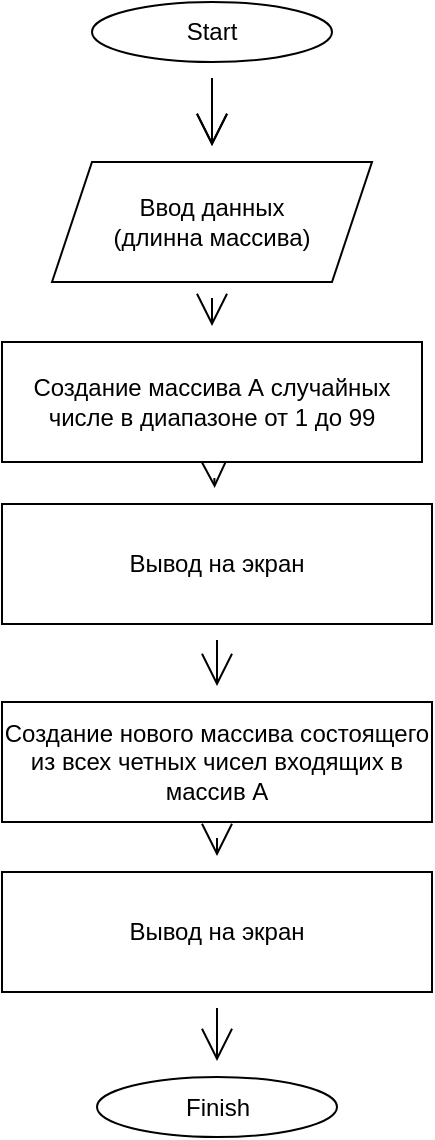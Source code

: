 <mxfile version="15.3.5" type="device"><diagram id="yxJ8Na6A82hhe6Pi_KV8" name="Page-1"><mxGraphModel dx="868" dy="482" grid="1" gridSize="10" guides="1" tooltips="1" connect="1" arrows="1" fold="1" page="1" pageScale="1" pageWidth="827" pageHeight="1169" math="0" shadow="0"><root><mxCell id="0"/><mxCell id="1" parent="0"/><mxCell id="dwGLrVqk8rj3aZ0QL9Af-6" value="" style="edgeStyle=none;curved=1;rounded=0;orthogonalLoop=1;jettySize=auto;html=1;endArrow=open;startSize=14;endSize=14;sourcePerimeterSpacing=8;targetPerimeterSpacing=8;" edge="1" parent="1" source="dwGLrVqk8rj3aZ0QL9Af-4" target="dwGLrVqk8rj3aZ0QL9Af-5"><mxGeometry relative="1" as="geometry"/></mxCell><mxCell id="dwGLrVqk8rj3aZ0QL9Af-8" value="" style="edgeStyle=none;curved=1;rounded=0;orthogonalLoop=1;jettySize=auto;html=1;endArrow=open;startSize=14;endSize=14;sourcePerimeterSpacing=8;targetPerimeterSpacing=8;" edge="1" parent="1" source="dwGLrVqk8rj3aZ0QL9Af-4" target="dwGLrVqk8rj3aZ0QL9Af-5"><mxGeometry relative="1" as="geometry"/></mxCell><mxCell id="dwGLrVqk8rj3aZ0QL9Af-4" value="Start" style="ellipse;whiteSpace=wrap;html=1;hachureGap=4;pointerEvents=0;" vertex="1" parent="1"><mxGeometry x="340" y="40" width="120" height="30" as="geometry"/></mxCell><mxCell id="dwGLrVqk8rj3aZ0QL9Af-22" style="edgeStyle=none;curved=1;rounded=0;orthogonalLoop=1;jettySize=auto;html=1;endArrow=open;startSize=14;endSize=14;sourcePerimeterSpacing=8;targetPerimeterSpacing=8;" edge="1" parent="1" source="dwGLrVqk8rj3aZ0QL9Af-5" target="dwGLrVqk8rj3aZ0QL9Af-10"><mxGeometry relative="1" as="geometry"/></mxCell><mxCell id="dwGLrVqk8rj3aZ0QL9Af-5" value="Ввод данных &lt;br&gt;(длинна массива)" style="shape=parallelogram;perimeter=parallelogramPerimeter;whiteSpace=wrap;html=1;fixedSize=1;hachureGap=4;pointerEvents=0;" vertex="1" parent="1"><mxGeometry x="320" y="120" width="160" height="60" as="geometry"/></mxCell><mxCell id="dwGLrVqk8rj3aZ0QL9Af-20" value="" style="edgeStyle=none;curved=1;rounded=0;orthogonalLoop=1;jettySize=auto;html=1;endArrow=open;startSize=14;endSize=14;sourcePerimeterSpacing=8;targetPerimeterSpacing=8;" edge="1" parent="1" source="dwGLrVqk8rj3aZ0QL9Af-10" target="dwGLrVqk8rj3aZ0QL9Af-13"><mxGeometry relative="1" as="geometry"/></mxCell><mxCell id="dwGLrVqk8rj3aZ0QL9Af-10" value="Создание массива А случайных числе в диапазоне от 1 до 99" style="rounded=0;whiteSpace=wrap;html=1;hachureGap=4;pointerEvents=0;" vertex="1" parent="1"><mxGeometry x="295" y="210" width="210" height="60" as="geometry"/></mxCell><mxCell id="dwGLrVqk8rj3aZ0QL9Af-18" value="" style="edgeStyle=none;curved=1;rounded=0;orthogonalLoop=1;jettySize=auto;html=1;endArrow=open;startSize=14;endSize=14;sourcePerimeterSpacing=8;targetPerimeterSpacing=8;" edge="1" parent="1" source="dwGLrVqk8rj3aZ0QL9Af-11" target="dwGLrVqk8rj3aZ0QL9Af-14"><mxGeometry relative="1" as="geometry"/></mxCell><mxCell id="dwGLrVqk8rj3aZ0QL9Af-11" value="Создание нового массива состоящего из всех четных чисел входящих в массив А" style="rounded=0;whiteSpace=wrap;html=1;hachureGap=4;pointerEvents=0;" vertex="1" parent="1"><mxGeometry x="295" y="390" width="215" height="60" as="geometry"/></mxCell><mxCell id="dwGLrVqk8rj3aZ0QL9Af-19" value="" style="edgeStyle=none;curved=1;rounded=0;orthogonalLoop=1;jettySize=auto;html=1;endArrow=open;startSize=14;endSize=14;sourcePerimeterSpacing=8;targetPerimeterSpacing=8;" edge="1" parent="1" source="dwGLrVqk8rj3aZ0QL9Af-13" target="dwGLrVqk8rj3aZ0QL9Af-11"><mxGeometry relative="1" as="geometry"/></mxCell><mxCell id="dwGLrVqk8rj3aZ0QL9Af-13" value="Вывод на экран" style="rounded=0;whiteSpace=wrap;html=1;hachureGap=4;pointerEvents=0;" vertex="1" parent="1"><mxGeometry x="295" y="291" width="215" height="60" as="geometry"/></mxCell><mxCell id="dwGLrVqk8rj3aZ0QL9Af-17" value="" style="edgeStyle=none;curved=1;rounded=0;orthogonalLoop=1;jettySize=auto;html=1;endArrow=open;startSize=14;endSize=14;sourcePerimeterSpacing=8;targetPerimeterSpacing=8;" edge="1" parent="1" source="dwGLrVqk8rj3aZ0QL9Af-14" target="dwGLrVqk8rj3aZ0QL9Af-15"><mxGeometry relative="1" as="geometry"/></mxCell><mxCell id="dwGLrVqk8rj3aZ0QL9Af-14" value="Вывод на экран" style="rounded=0;whiteSpace=wrap;html=1;hachureGap=4;pointerEvents=0;" vertex="1" parent="1"><mxGeometry x="295" y="475" width="215" height="60" as="geometry"/></mxCell><mxCell id="dwGLrVqk8rj3aZ0QL9Af-15" value="Finish" style="ellipse;whiteSpace=wrap;html=1;hachureGap=4;pointerEvents=0;" vertex="1" parent="1"><mxGeometry x="342.5" y="577.5" width="120" height="30" as="geometry"/></mxCell></root></mxGraphModel></diagram></mxfile>